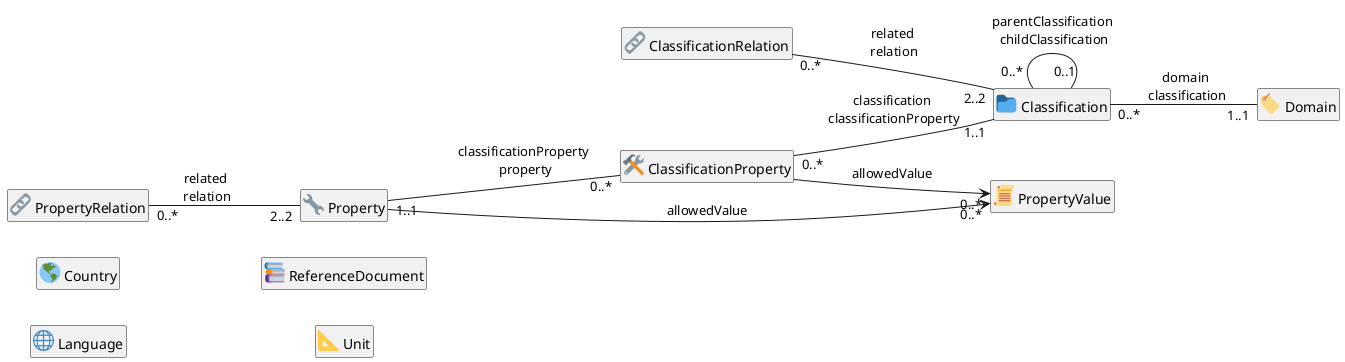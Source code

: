 @startuml
hide empty members
hide circle
left to right direction
class "<:file_folder:> Classification" as Classification
class "<:hammer_and_wrench:> ClassificationProperty" as ClassificationProperty
class "<:link:> ClassificationRelation" as ClassificationRelation
class "<:earth_americas:> Country" as Country
class "<:label:> Domain" as Domain
class "<:globe_with_meridians:> Language" as Language
class "<:wrench:> Property" as Property
class "<:link:> PropertyRelation" as PropertyRelation
class "<:scroll:> PropertyValue" as PropertyValue
class "<:books:> ReferenceDocument" as ReferenceDocument
class "<:triangular_ruler:> Unit" as Unit
Classification             "0..*" --  "1..1" Domain                     : domain\n classification
Classification             "0..*" --  "0..1" Classification             : parentClassification\n childClassification
ClassificationProperty     "0..*" --  "1..1" Classification             : classification\n classificationProperty
ClassificationRelation     "0..*" --  "2..2" Classification             : related\n relation
Property                   "1..1" --  "0..*" ClassificationProperty     : classificationProperty\n property
PropertyRelation           "0..*" --  "2..2" Property                   : related\n relation
ClassificationProperty            --> "0..*" PropertyValue              : allowedValue
Property                          --> "0..*" PropertyValue              : allowedValue
@enduml
